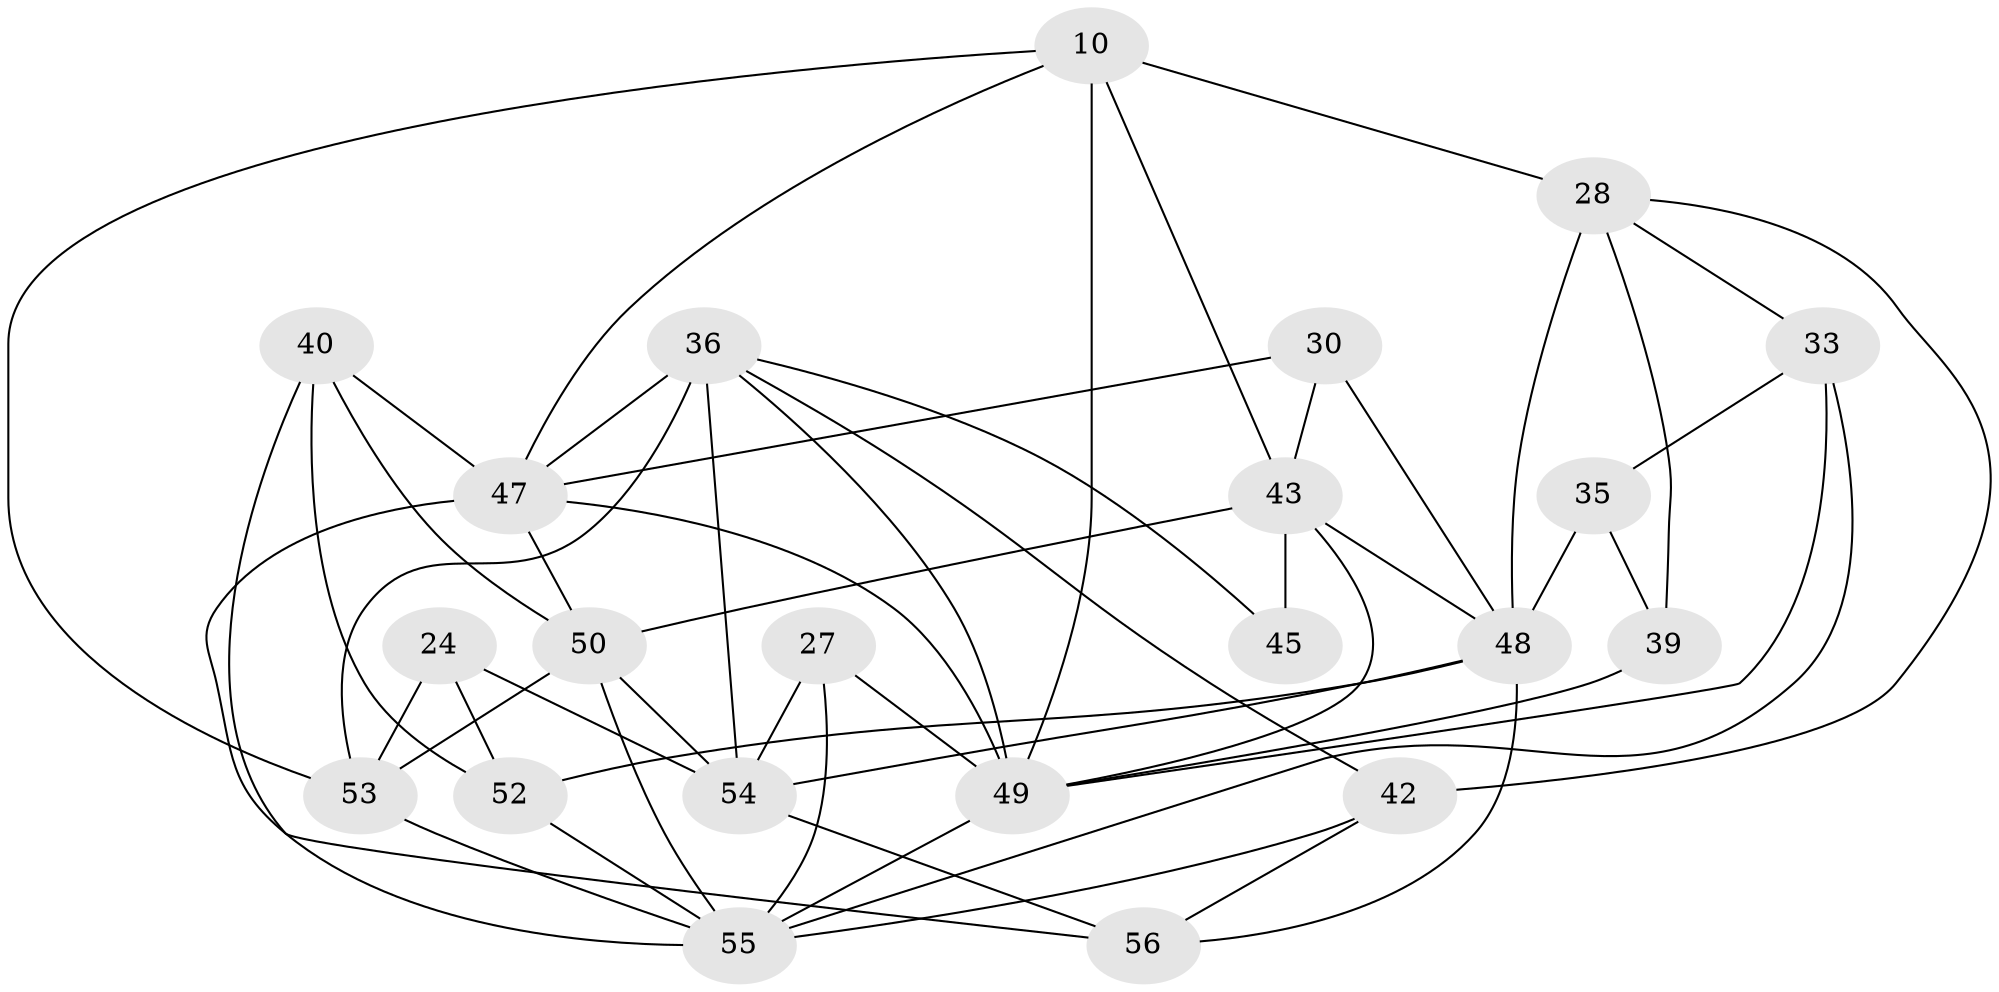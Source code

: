 // original degree distribution, {3: 0.26785714285714285, 6: 0.03571428571428571, 2: 0.07142857142857142, 5: 0.2857142857142857, 4: 0.32142857142857145, 7: 0.017857142857142856}
// Generated by graph-tools (version 1.1) at 2025/52/03/04/25 21:52:39]
// undirected, 22 vertices, 53 edges
graph export_dot {
graph [start="1"]
  node [color=gray90,style=filled];
  10;
  24;
  27 [super="+17"];
  28 [super="+23"];
  30 [super="+7"];
  33 [super="+14+25"];
  35;
  36 [super="+29"];
  39 [super="+15"];
  40;
  42 [super="+3+2"];
  43 [super="+32"];
  45;
  47 [super="+5+31"];
  48 [super="+20"];
  49 [super="+16+38"];
  50 [super="+21"];
  52 [super="+9"];
  53 [super="+22"];
  54 [super="+18+44"];
  55 [super="+34+51"];
  56 [super="+37"];
  10 -- 47;
  10 -- 28 [weight=2];
  10 -- 43;
  10 -- 53 [weight=2];
  10 -- 49;
  24 -- 53;
  24 -- 52;
  24 -- 54;
  27 -- 49 [weight=2];
  27 -- 54;
  27 -- 55 [weight=2];
  28 -- 39;
  28 -- 48;
  28 -- 33;
  28 -- 42;
  30 -- 48 [weight=2];
  30 -- 43;
  30 -- 47;
  33 -- 35 [weight=2];
  33 -- 55 [weight=2];
  33 -- 49;
  35 -- 48 [weight=2];
  35 -- 39;
  36 -- 47 [weight=2];
  36 -- 42;
  36 -- 45;
  36 -- 49 [weight=2];
  36 -- 53;
  36 -- 54 [weight=2];
  39 -- 49;
  40 -- 56 [weight=2];
  40 -- 52;
  40 -- 50;
  40 -- 47;
  42 -- 56 [weight=2];
  42 -- 55 [weight=3];
  43 -- 45;
  43 -- 48;
  43 -- 49;
  43 -- 50 [weight=2];
  47 -- 50;
  47 -- 55 [weight=3];
  47 -- 49;
  48 -- 52 [weight=2];
  48 -- 56;
  48 -- 54;
  49 -- 55;
  50 -- 55 [weight=3];
  50 -- 54 [weight=2];
  50 -- 53;
  52 -- 55;
  53 -- 55;
  54 -- 56;
}
